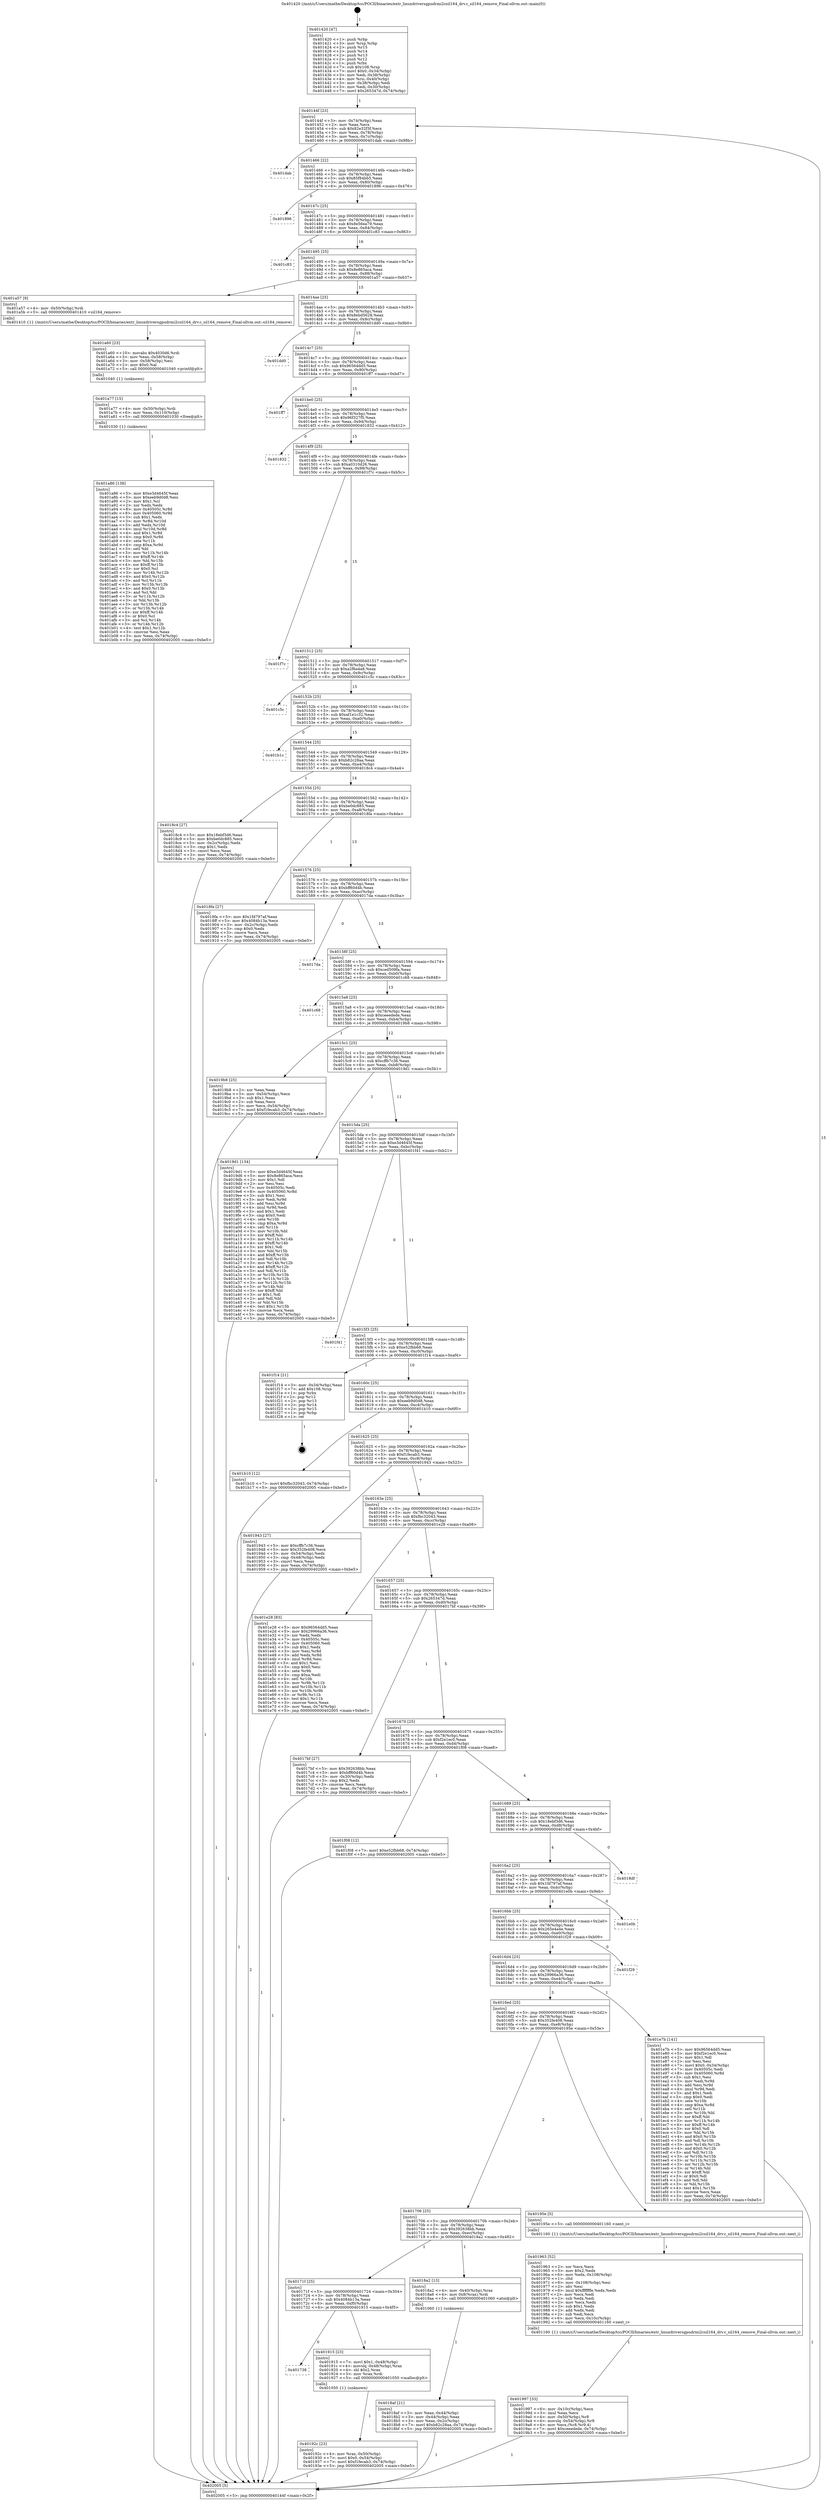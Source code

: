 digraph "0x401420" {
  label = "0x401420 (/mnt/c/Users/mathe/Desktop/tcc/POCII/binaries/extr_linuxdriversgpudrmi2csil164_drv.c_sil164_remove_Final-ollvm.out::main(0))"
  labelloc = "t"
  node[shape=record]

  Entry [label="",width=0.3,height=0.3,shape=circle,fillcolor=black,style=filled]
  "0x40144f" [label="{
     0x40144f [23]\l
     | [instrs]\l
     &nbsp;&nbsp;0x40144f \<+3\>: mov -0x74(%rbp),%eax\l
     &nbsp;&nbsp;0x401452 \<+2\>: mov %eax,%ecx\l
     &nbsp;&nbsp;0x401454 \<+6\>: sub $0x82e32f3f,%ecx\l
     &nbsp;&nbsp;0x40145a \<+3\>: mov %eax,-0x78(%rbp)\l
     &nbsp;&nbsp;0x40145d \<+3\>: mov %ecx,-0x7c(%rbp)\l
     &nbsp;&nbsp;0x401460 \<+6\>: je 0000000000401dab \<main+0x98b\>\l
  }"]
  "0x401dab" [label="{
     0x401dab\l
  }", style=dashed]
  "0x401466" [label="{
     0x401466 [22]\l
     | [instrs]\l
     &nbsp;&nbsp;0x401466 \<+5\>: jmp 000000000040146b \<main+0x4b\>\l
     &nbsp;&nbsp;0x40146b \<+3\>: mov -0x78(%rbp),%eax\l
     &nbsp;&nbsp;0x40146e \<+5\>: sub $0x85f84bb5,%eax\l
     &nbsp;&nbsp;0x401473 \<+3\>: mov %eax,-0x80(%rbp)\l
     &nbsp;&nbsp;0x401476 \<+6\>: je 0000000000401896 \<main+0x476\>\l
  }"]
  Exit [label="",width=0.3,height=0.3,shape=circle,fillcolor=black,style=filled,peripheries=2]
  "0x401896" [label="{
     0x401896\l
  }", style=dashed]
  "0x40147c" [label="{
     0x40147c [25]\l
     | [instrs]\l
     &nbsp;&nbsp;0x40147c \<+5\>: jmp 0000000000401481 \<main+0x61\>\l
     &nbsp;&nbsp;0x401481 \<+3\>: mov -0x78(%rbp),%eax\l
     &nbsp;&nbsp;0x401484 \<+5\>: sub $0x8e56ea79,%eax\l
     &nbsp;&nbsp;0x401489 \<+6\>: mov %eax,-0x84(%rbp)\l
     &nbsp;&nbsp;0x40148f \<+6\>: je 0000000000401c83 \<main+0x863\>\l
  }"]
  "0x401a86" [label="{
     0x401a86 [138]\l
     | [instrs]\l
     &nbsp;&nbsp;0x401a86 \<+5\>: mov $0xe3d4645f,%eax\l
     &nbsp;&nbsp;0x401a8b \<+5\>: mov $0xeeb9d0d8,%esi\l
     &nbsp;&nbsp;0x401a90 \<+2\>: mov $0x1,%cl\l
     &nbsp;&nbsp;0x401a92 \<+2\>: xor %edx,%edx\l
     &nbsp;&nbsp;0x401a94 \<+8\>: mov 0x40505c,%r8d\l
     &nbsp;&nbsp;0x401a9c \<+8\>: mov 0x405060,%r9d\l
     &nbsp;&nbsp;0x401aa4 \<+3\>: sub $0x1,%edx\l
     &nbsp;&nbsp;0x401aa7 \<+3\>: mov %r8d,%r10d\l
     &nbsp;&nbsp;0x401aaa \<+3\>: add %edx,%r10d\l
     &nbsp;&nbsp;0x401aad \<+4\>: imul %r10d,%r8d\l
     &nbsp;&nbsp;0x401ab1 \<+4\>: and $0x1,%r8d\l
     &nbsp;&nbsp;0x401ab5 \<+4\>: cmp $0x0,%r8d\l
     &nbsp;&nbsp;0x401ab9 \<+4\>: sete %r11b\l
     &nbsp;&nbsp;0x401abd \<+4\>: cmp $0xa,%r9d\l
     &nbsp;&nbsp;0x401ac1 \<+3\>: setl %bl\l
     &nbsp;&nbsp;0x401ac4 \<+3\>: mov %r11b,%r14b\l
     &nbsp;&nbsp;0x401ac7 \<+4\>: xor $0xff,%r14b\l
     &nbsp;&nbsp;0x401acb \<+3\>: mov %bl,%r15b\l
     &nbsp;&nbsp;0x401ace \<+4\>: xor $0xff,%r15b\l
     &nbsp;&nbsp;0x401ad2 \<+3\>: xor $0x0,%cl\l
     &nbsp;&nbsp;0x401ad5 \<+3\>: mov %r14b,%r12b\l
     &nbsp;&nbsp;0x401ad8 \<+4\>: and $0x0,%r12b\l
     &nbsp;&nbsp;0x401adc \<+3\>: and %cl,%r11b\l
     &nbsp;&nbsp;0x401adf \<+3\>: mov %r15b,%r13b\l
     &nbsp;&nbsp;0x401ae2 \<+4\>: and $0x0,%r13b\l
     &nbsp;&nbsp;0x401ae6 \<+2\>: and %cl,%bl\l
     &nbsp;&nbsp;0x401ae8 \<+3\>: or %r11b,%r12b\l
     &nbsp;&nbsp;0x401aeb \<+3\>: or %bl,%r13b\l
     &nbsp;&nbsp;0x401aee \<+3\>: xor %r13b,%r12b\l
     &nbsp;&nbsp;0x401af1 \<+3\>: or %r15b,%r14b\l
     &nbsp;&nbsp;0x401af4 \<+4\>: xor $0xff,%r14b\l
     &nbsp;&nbsp;0x401af8 \<+3\>: or $0x0,%cl\l
     &nbsp;&nbsp;0x401afb \<+3\>: and %cl,%r14b\l
     &nbsp;&nbsp;0x401afe \<+3\>: or %r14b,%r12b\l
     &nbsp;&nbsp;0x401b01 \<+4\>: test $0x1,%r12b\l
     &nbsp;&nbsp;0x401b05 \<+3\>: cmovne %esi,%eax\l
     &nbsp;&nbsp;0x401b08 \<+3\>: mov %eax,-0x74(%rbp)\l
     &nbsp;&nbsp;0x401b0b \<+5\>: jmp 0000000000402005 \<main+0xbe5\>\l
  }"]
  "0x401c83" [label="{
     0x401c83\l
  }", style=dashed]
  "0x401495" [label="{
     0x401495 [25]\l
     | [instrs]\l
     &nbsp;&nbsp;0x401495 \<+5\>: jmp 000000000040149a \<main+0x7a\>\l
     &nbsp;&nbsp;0x40149a \<+3\>: mov -0x78(%rbp),%eax\l
     &nbsp;&nbsp;0x40149d \<+5\>: sub $0x8e865aca,%eax\l
     &nbsp;&nbsp;0x4014a2 \<+6\>: mov %eax,-0x88(%rbp)\l
     &nbsp;&nbsp;0x4014a8 \<+6\>: je 0000000000401a57 \<main+0x637\>\l
  }"]
  "0x401a77" [label="{
     0x401a77 [15]\l
     | [instrs]\l
     &nbsp;&nbsp;0x401a77 \<+4\>: mov -0x50(%rbp),%rdi\l
     &nbsp;&nbsp;0x401a7b \<+6\>: mov %eax,-0x110(%rbp)\l
     &nbsp;&nbsp;0x401a81 \<+5\>: call 0000000000401030 \<free@plt\>\l
     | [calls]\l
     &nbsp;&nbsp;0x401030 \{1\} (unknown)\l
  }"]
  "0x401a57" [label="{
     0x401a57 [9]\l
     | [instrs]\l
     &nbsp;&nbsp;0x401a57 \<+4\>: mov -0x50(%rbp),%rdi\l
     &nbsp;&nbsp;0x401a5b \<+5\>: call 0000000000401410 \<sil164_remove\>\l
     | [calls]\l
     &nbsp;&nbsp;0x401410 \{1\} (/mnt/c/Users/mathe/Desktop/tcc/POCII/binaries/extr_linuxdriversgpudrmi2csil164_drv.c_sil164_remove_Final-ollvm.out::sil164_remove)\l
  }"]
  "0x4014ae" [label="{
     0x4014ae [25]\l
     | [instrs]\l
     &nbsp;&nbsp;0x4014ae \<+5\>: jmp 00000000004014b3 \<main+0x93\>\l
     &nbsp;&nbsp;0x4014b3 \<+3\>: mov -0x78(%rbp),%eax\l
     &nbsp;&nbsp;0x4014b6 \<+5\>: sub $0x8ebd5628,%eax\l
     &nbsp;&nbsp;0x4014bb \<+6\>: mov %eax,-0x8c(%rbp)\l
     &nbsp;&nbsp;0x4014c1 \<+6\>: je 0000000000401dd0 \<main+0x9b0\>\l
  }"]
  "0x401a60" [label="{
     0x401a60 [23]\l
     | [instrs]\l
     &nbsp;&nbsp;0x401a60 \<+10\>: movabs $0x4030d6,%rdi\l
     &nbsp;&nbsp;0x401a6a \<+3\>: mov %eax,-0x58(%rbp)\l
     &nbsp;&nbsp;0x401a6d \<+3\>: mov -0x58(%rbp),%esi\l
     &nbsp;&nbsp;0x401a70 \<+2\>: mov $0x0,%al\l
     &nbsp;&nbsp;0x401a72 \<+5\>: call 0000000000401040 \<printf@plt\>\l
     | [calls]\l
     &nbsp;&nbsp;0x401040 \{1\} (unknown)\l
  }"]
  "0x401dd0" [label="{
     0x401dd0\l
  }", style=dashed]
  "0x4014c7" [label="{
     0x4014c7 [25]\l
     | [instrs]\l
     &nbsp;&nbsp;0x4014c7 \<+5\>: jmp 00000000004014cc \<main+0xac\>\l
     &nbsp;&nbsp;0x4014cc \<+3\>: mov -0x78(%rbp),%eax\l
     &nbsp;&nbsp;0x4014cf \<+5\>: sub $0x96564dd5,%eax\l
     &nbsp;&nbsp;0x4014d4 \<+6\>: mov %eax,-0x90(%rbp)\l
     &nbsp;&nbsp;0x4014da \<+6\>: je 0000000000401ff7 \<main+0xbd7\>\l
  }"]
  "0x401997" [label="{
     0x401997 [33]\l
     | [instrs]\l
     &nbsp;&nbsp;0x401997 \<+6\>: mov -0x10c(%rbp),%ecx\l
     &nbsp;&nbsp;0x40199d \<+3\>: imul %eax,%ecx\l
     &nbsp;&nbsp;0x4019a0 \<+4\>: mov -0x50(%rbp),%r8\l
     &nbsp;&nbsp;0x4019a4 \<+4\>: movslq -0x54(%rbp),%r9\l
     &nbsp;&nbsp;0x4019a8 \<+4\>: mov %ecx,(%r8,%r9,4)\l
     &nbsp;&nbsp;0x4019ac \<+7\>: movl $0xceeedede,-0x74(%rbp)\l
     &nbsp;&nbsp;0x4019b3 \<+5\>: jmp 0000000000402005 \<main+0xbe5\>\l
  }"]
  "0x401ff7" [label="{
     0x401ff7\l
  }", style=dashed]
  "0x4014e0" [label="{
     0x4014e0 [25]\l
     | [instrs]\l
     &nbsp;&nbsp;0x4014e0 \<+5\>: jmp 00000000004014e5 \<main+0xc5\>\l
     &nbsp;&nbsp;0x4014e5 \<+3\>: mov -0x78(%rbp),%eax\l
     &nbsp;&nbsp;0x4014e8 \<+5\>: sub $0x96f327f5,%eax\l
     &nbsp;&nbsp;0x4014ed \<+6\>: mov %eax,-0x94(%rbp)\l
     &nbsp;&nbsp;0x4014f3 \<+6\>: je 0000000000401832 \<main+0x412\>\l
  }"]
  "0x401963" [label="{
     0x401963 [52]\l
     | [instrs]\l
     &nbsp;&nbsp;0x401963 \<+2\>: xor %ecx,%ecx\l
     &nbsp;&nbsp;0x401965 \<+5\>: mov $0x2,%edx\l
     &nbsp;&nbsp;0x40196a \<+6\>: mov %edx,-0x108(%rbp)\l
     &nbsp;&nbsp;0x401970 \<+1\>: cltd\l
     &nbsp;&nbsp;0x401971 \<+6\>: mov -0x108(%rbp),%esi\l
     &nbsp;&nbsp;0x401977 \<+2\>: idiv %esi\l
     &nbsp;&nbsp;0x401979 \<+6\>: imul $0xfffffffe,%edx,%edx\l
     &nbsp;&nbsp;0x40197f \<+2\>: mov %ecx,%edi\l
     &nbsp;&nbsp;0x401981 \<+2\>: sub %edx,%edi\l
     &nbsp;&nbsp;0x401983 \<+2\>: mov %ecx,%edx\l
     &nbsp;&nbsp;0x401985 \<+3\>: sub $0x1,%edx\l
     &nbsp;&nbsp;0x401988 \<+2\>: add %edx,%edi\l
     &nbsp;&nbsp;0x40198a \<+2\>: sub %edi,%ecx\l
     &nbsp;&nbsp;0x40198c \<+6\>: mov %ecx,-0x10c(%rbp)\l
     &nbsp;&nbsp;0x401992 \<+5\>: call 0000000000401160 \<next_i\>\l
     | [calls]\l
     &nbsp;&nbsp;0x401160 \{1\} (/mnt/c/Users/mathe/Desktop/tcc/POCII/binaries/extr_linuxdriversgpudrmi2csil164_drv.c_sil164_remove_Final-ollvm.out::next_i)\l
  }"]
  "0x401832" [label="{
     0x401832\l
  }", style=dashed]
  "0x4014f9" [label="{
     0x4014f9 [25]\l
     | [instrs]\l
     &nbsp;&nbsp;0x4014f9 \<+5\>: jmp 00000000004014fe \<main+0xde\>\l
     &nbsp;&nbsp;0x4014fe \<+3\>: mov -0x78(%rbp),%eax\l
     &nbsp;&nbsp;0x401501 \<+5\>: sub $0xa0310d26,%eax\l
     &nbsp;&nbsp;0x401506 \<+6\>: mov %eax,-0x98(%rbp)\l
     &nbsp;&nbsp;0x40150c \<+6\>: je 0000000000401f7c \<main+0xb5c\>\l
  }"]
  "0x40192c" [label="{
     0x40192c [23]\l
     | [instrs]\l
     &nbsp;&nbsp;0x40192c \<+4\>: mov %rax,-0x50(%rbp)\l
     &nbsp;&nbsp;0x401930 \<+7\>: movl $0x0,-0x54(%rbp)\l
     &nbsp;&nbsp;0x401937 \<+7\>: movl $0xf1fecab3,-0x74(%rbp)\l
     &nbsp;&nbsp;0x40193e \<+5\>: jmp 0000000000402005 \<main+0xbe5\>\l
  }"]
  "0x401f7c" [label="{
     0x401f7c\l
  }", style=dashed]
  "0x401512" [label="{
     0x401512 [25]\l
     | [instrs]\l
     &nbsp;&nbsp;0x401512 \<+5\>: jmp 0000000000401517 \<main+0xf7\>\l
     &nbsp;&nbsp;0x401517 \<+3\>: mov -0x78(%rbp),%eax\l
     &nbsp;&nbsp;0x40151a \<+5\>: sub $0xa2f6a4a8,%eax\l
     &nbsp;&nbsp;0x40151f \<+6\>: mov %eax,-0x9c(%rbp)\l
     &nbsp;&nbsp;0x401525 \<+6\>: je 0000000000401c5c \<main+0x83c\>\l
  }"]
  "0x401738" [label="{
     0x401738\l
  }", style=dashed]
  "0x401c5c" [label="{
     0x401c5c\l
  }", style=dashed]
  "0x40152b" [label="{
     0x40152b [25]\l
     | [instrs]\l
     &nbsp;&nbsp;0x40152b \<+5\>: jmp 0000000000401530 \<main+0x110\>\l
     &nbsp;&nbsp;0x401530 \<+3\>: mov -0x78(%rbp),%eax\l
     &nbsp;&nbsp;0x401533 \<+5\>: sub $0xaf1e1c32,%eax\l
     &nbsp;&nbsp;0x401538 \<+6\>: mov %eax,-0xa0(%rbp)\l
     &nbsp;&nbsp;0x40153e \<+6\>: je 0000000000401b1c \<main+0x6fc\>\l
  }"]
  "0x401915" [label="{
     0x401915 [23]\l
     | [instrs]\l
     &nbsp;&nbsp;0x401915 \<+7\>: movl $0x1,-0x48(%rbp)\l
     &nbsp;&nbsp;0x40191c \<+4\>: movslq -0x48(%rbp),%rax\l
     &nbsp;&nbsp;0x401920 \<+4\>: shl $0x2,%rax\l
     &nbsp;&nbsp;0x401924 \<+3\>: mov %rax,%rdi\l
     &nbsp;&nbsp;0x401927 \<+5\>: call 0000000000401050 \<malloc@plt\>\l
     | [calls]\l
     &nbsp;&nbsp;0x401050 \{1\} (unknown)\l
  }"]
  "0x401b1c" [label="{
     0x401b1c\l
  }", style=dashed]
  "0x401544" [label="{
     0x401544 [25]\l
     | [instrs]\l
     &nbsp;&nbsp;0x401544 \<+5\>: jmp 0000000000401549 \<main+0x129\>\l
     &nbsp;&nbsp;0x401549 \<+3\>: mov -0x78(%rbp),%eax\l
     &nbsp;&nbsp;0x40154c \<+5\>: sub $0xb82c28aa,%eax\l
     &nbsp;&nbsp;0x401551 \<+6\>: mov %eax,-0xa4(%rbp)\l
     &nbsp;&nbsp;0x401557 \<+6\>: je 00000000004018c4 \<main+0x4a4\>\l
  }"]
  "0x4018af" [label="{
     0x4018af [21]\l
     | [instrs]\l
     &nbsp;&nbsp;0x4018af \<+3\>: mov %eax,-0x44(%rbp)\l
     &nbsp;&nbsp;0x4018b2 \<+3\>: mov -0x44(%rbp),%eax\l
     &nbsp;&nbsp;0x4018b5 \<+3\>: mov %eax,-0x2c(%rbp)\l
     &nbsp;&nbsp;0x4018b8 \<+7\>: movl $0xb82c28aa,-0x74(%rbp)\l
     &nbsp;&nbsp;0x4018bf \<+5\>: jmp 0000000000402005 \<main+0xbe5\>\l
  }"]
  "0x4018c4" [label="{
     0x4018c4 [27]\l
     | [instrs]\l
     &nbsp;&nbsp;0x4018c4 \<+5\>: mov $0x18ebf3d6,%eax\l
     &nbsp;&nbsp;0x4018c9 \<+5\>: mov $0xbe0dc885,%ecx\l
     &nbsp;&nbsp;0x4018ce \<+3\>: mov -0x2c(%rbp),%edx\l
     &nbsp;&nbsp;0x4018d1 \<+3\>: cmp $0x1,%edx\l
     &nbsp;&nbsp;0x4018d4 \<+3\>: cmovl %ecx,%eax\l
     &nbsp;&nbsp;0x4018d7 \<+3\>: mov %eax,-0x74(%rbp)\l
     &nbsp;&nbsp;0x4018da \<+5\>: jmp 0000000000402005 \<main+0xbe5\>\l
  }"]
  "0x40155d" [label="{
     0x40155d [25]\l
     | [instrs]\l
     &nbsp;&nbsp;0x40155d \<+5\>: jmp 0000000000401562 \<main+0x142\>\l
     &nbsp;&nbsp;0x401562 \<+3\>: mov -0x78(%rbp),%eax\l
     &nbsp;&nbsp;0x401565 \<+5\>: sub $0xbe0dc885,%eax\l
     &nbsp;&nbsp;0x40156a \<+6\>: mov %eax,-0xa8(%rbp)\l
     &nbsp;&nbsp;0x401570 \<+6\>: je 00000000004018fa \<main+0x4da\>\l
  }"]
  "0x40171f" [label="{
     0x40171f [25]\l
     | [instrs]\l
     &nbsp;&nbsp;0x40171f \<+5\>: jmp 0000000000401724 \<main+0x304\>\l
     &nbsp;&nbsp;0x401724 \<+3\>: mov -0x78(%rbp),%eax\l
     &nbsp;&nbsp;0x401727 \<+5\>: sub $0x4084b13a,%eax\l
     &nbsp;&nbsp;0x40172c \<+6\>: mov %eax,-0xf0(%rbp)\l
     &nbsp;&nbsp;0x401732 \<+6\>: je 0000000000401915 \<main+0x4f5\>\l
  }"]
  "0x4018fa" [label="{
     0x4018fa [27]\l
     | [instrs]\l
     &nbsp;&nbsp;0x4018fa \<+5\>: mov $0x1fd797af,%eax\l
     &nbsp;&nbsp;0x4018ff \<+5\>: mov $0x4084b13a,%ecx\l
     &nbsp;&nbsp;0x401904 \<+3\>: mov -0x2c(%rbp),%edx\l
     &nbsp;&nbsp;0x401907 \<+3\>: cmp $0x0,%edx\l
     &nbsp;&nbsp;0x40190a \<+3\>: cmove %ecx,%eax\l
     &nbsp;&nbsp;0x40190d \<+3\>: mov %eax,-0x74(%rbp)\l
     &nbsp;&nbsp;0x401910 \<+5\>: jmp 0000000000402005 \<main+0xbe5\>\l
  }"]
  "0x401576" [label="{
     0x401576 [25]\l
     | [instrs]\l
     &nbsp;&nbsp;0x401576 \<+5\>: jmp 000000000040157b \<main+0x15b\>\l
     &nbsp;&nbsp;0x40157b \<+3\>: mov -0x78(%rbp),%eax\l
     &nbsp;&nbsp;0x40157e \<+5\>: sub $0xbff60d4b,%eax\l
     &nbsp;&nbsp;0x401583 \<+6\>: mov %eax,-0xac(%rbp)\l
     &nbsp;&nbsp;0x401589 \<+6\>: je 00000000004017da \<main+0x3ba\>\l
  }"]
  "0x4018a2" [label="{
     0x4018a2 [13]\l
     | [instrs]\l
     &nbsp;&nbsp;0x4018a2 \<+4\>: mov -0x40(%rbp),%rax\l
     &nbsp;&nbsp;0x4018a6 \<+4\>: mov 0x8(%rax),%rdi\l
     &nbsp;&nbsp;0x4018aa \<+5\>: call 0000000000401060 \<atoi@plt\>\l
     | [calls]\l
     &nbsp;&nbsp;0x401060 \{1\} (unknown)\l
  }"]
  "0x4017da" [label="{
     0x4017da\l
  }", style=dashed]
  "0x40158f" [label="{
     0x40158f [25]\l
     | [instrs]\l
     &nbsp;&nbsp;0x40158f \<+5\>: jmp 0000000000401594 \<main+0x174\>\l
     &nbsp;&nbsp;0x401594 \<+3\>: mov -0x78(%rbp),%eax\l
     &nbsp;&nbsp;0x401597 \<+5\>: sub $0xced509fa,%eax\l
     &nbsp;&nbsp;0x40159c \<+6\>: mov %eax,-0xb0(%rbp)\l
     &nbsp;&nbsp;0x4015a2 \<+6\>: je 0000000000401c68 \<main+0x848\>\l
  }"]
  "0x401706" [label="{
     0x401706 [25]\l
     | [instrs]\l
     &nbsp;&nbsp;0x401706 \<+5\>: jmp 000000000040170b \<main+0x2eb\>\l
     &nbsp;&nbsp;0x40170b \<+3\>: mov -0x78(%rbp),%eax\l
     &nbsp;&nbsp;0x40170e \<+5\>: sub $0x392638bb,%eax\l
     &nbsp;&nbsp;0x401713 \<+6\>: mov %eax,-0xec(%rbp)\l
     &nbsp;&nbsp;0x401719 \<+6\>: je 00000000004018a2 \<main+0x482\>\l
  }"]
  "0x401c68" [label="{
     0x401c68\l
  }", style=dashed]
  "0x4015a8" [label="{
     0x4015a8 [25]\l
     | [instrs]\l
     &nbsp;&nbsp;0x4015a8 \<+5\>: jmp 00000000004015ad \<main+0x18d\>\l
     &nbsp;&nbsp;0x4015ad \<+3\>: mov -0x78(%rbp),%eax\l
     &nbsp;&nbsp;0x4015b0 \<+5\>: sub $0xceeedede,%eax\l
     &nbsp;&nbsp;0x4015b5 \<+6\>: mov %eax,-0xb4(%rbp)\l
     &nbsp;&nbsp;0x4015bb \<+6\>: je 00000000004019b8 \<main+0x598\>\l
  }"]
  "0x40195e" [label="{
     0x40195e [5]\l
     | [instrs]\l
     &nbsp;&nbsp;0x40195e \<+5\>: call 0000000000401160 \<next_i\>\l
     | [calls]\l
     &nbsp;&nbsp;0x401160 \{1\} (/mnt/c/Users/mathe/Desktop/tcc/POCII/binaries/extr_linuxdriversgpudrmi2csil164_drv.c_sil164_remove_Final-ollvm.out::next_i)\l
  }"]
  "0x4019b8" [label="{
     0x4019b8 [25]\l
     | [instrs]\l
     &nbsp;&nbsp;0x4019b8 \<+2\>: xor %eax,%eax\l
     &nbsp;&nbsp;0x4019ba \<+3\>: mov -0x54(%rbp),%ecx\l
     &nbsp;&nbsp;0x4019bd \<+3\>: sub $0x1,%eax\l
     &nbsp;&nbsp;0x4019c0 \<+2\>: sub %eax,%ecx\l
     &nbsp;&nbsp;0x4019c2 \<+3\>: mov %ecx,-0x54(%rbp)\l
     &nbsp;&nbsp;0x4019c5 \<+7\>: movl $0xf1fecab3,-0x74(%rbp)\l
     &nbsp;&nbsp;0x4019cc \<+5\>: jmp 0000000000402005 \<main+0xbe5\>\l
  }"]
  "0x4015c1" [label="{
     0x4015c1 [25]\l
     | [instrs]\l
     &nbsp;&nbsp;0x4015c1 \<+5\>: jmp 00000000004015c6 \<main+0x1a6\>\l
     &nbsp;&nbsp;0x4015c6 \<+3\>: mov -0x78(%rbp),%eax\l
     &nbsp;&nbsp;0x4015c9 \<+5\>: sub $0xcffb7c36,%eax\l
     &nbsp;&nbsp;0x4015ce \<+6\>: mov %eax,-0xb8(%rbp)\l
     &nbsp;&nbsp;0x4015d4 \<+6\>: je 00000000004019d1 \<main+0x5b1\>\l
  }"]
  "0x4016ed" [label="{
     0x4016ed [25]\l
     | [instrs]\l
     &nbsp;&nbsp;0x4016ed \<+5\>: jmp 00000000004016f2 \<main+0x2d2\>\l
     &nbsp;&nbsp;0x4016f2 \<+3\>: mov -0x78(%rbp),%eax\l
     &nbsp;&nbsp;0x4016f5 \<+5\>: sub $0x352fe408,%eax\l
     &nbsp;&nbsp;0x4016fa \<+6\>: mov %eax,-0xe8(%rbp)\l
     &nbsp;&nbsp;0x401700 \<+6\>: je 000000000040195e \<main+0x53e\>\l
  }"]
  "0x4019d1" [label="{
     0x4019d1 [134]\l
     | [instrs]\l
     &nbsp;&nbsp;0x4019d1 \<+5\>: mov $0xe3d4645f,%eax\l
     &nbsp;&nbsp;0x4019d6 \<+5\>: mov $0x8e865aca,%ecx\l
     &nbsp;&nbsp;0x4019db \<+2\>: mov $0x1,%dl\l
     &nbsp;&nbsp;0x4019dd \<+2\>: xor %esi,%esi\l
     &nbsp;&nbsp;0x4019df \<+7\>: mov 0x40505c,%edi\l
     &nbsp;&nbsp;0x4019e6 \<+8\>: mov 0x405060,%r8d\l
     &nbsp;&nbsp;0x4019ee \<+3\>: sub $0x1,%esi\l
     &nbsp;&nbsp;0x4019f1 \<+3\>: mov %edi,%r9d\l
     &nbsp;&nbsp;0x4019f4 \<+3\>: add %esi,%r9d\l
     &nbsp;&nbsp;0x4019f7 \<+4\>: imul %r9d,%edi\l
     &nbsp;&nbsp;0x4019fb \<+3\>: and $0x1,%edi\l
     &nbsp;&nbsp;0x4019fe \<+3\>: cmp $0x0,%edi\l
     &nbsp;&nbsp;0x401a01 \<+4\>: sete %r10b\l
     &nbsp;&nbsp;0x401a05 \<+4\>: cmp $0xa,%r8d\l
     &nbsp;&nbsp;0x401a09 \<+4\>: setl %r11b\l
     &nbsp;&nbsp;0x401a0d \<+3\>: mov %r10b,%bl\l
     &nbsp;&nbsp;0x401a10 \<+3\>: xor $0xff,%bl\l
     &nbsp;&nbsp;0x401a13 \<+3\>: mov %r11b,%r14b\l
     &nbsp;&nbsp;0x401a16 \<+4\>: xor $0xff,%r14b\l
     &nbsp;&nbsp;0x401a1a \<+3\>: xor $0x1,%dl\l
     &nbsp;&nbsp;0x401a1d \<+3\>: mov %bl,%r15b\l
     &nbsp;&nbsp;0x401a20 \<+4\>: and $0xff,%r15b\l
     &nbsp;&nbsp;0x401a24 \<+3\>: and %dl,%r10b\l
     &nbsp;&nbsp;0x401a27 \<+3\>: mov %r14b,%r12b\l
     &nbsp;&nbsp;0x401a2a \<+4\>: and $0xff,%r12b\l
     &nbsp;&nbsp;0x401a2e \<+3\>: and %dl,%r11b\l
     &nbsp;&nbsp;0x401a31 \<+3\>: or %r10b,%r15b\l
     &nbsp;&nbsp;0x401a34 \<+3\>: or %r11b,%r12b\l
     &nbsp;&nbsp;0x401a37 \<+3\>: xor %r12b,%r15b\l
     &nbsp;&nbsp;0x401a3a \<+3\>: or %r14b,%bl\l
     &nbsp;&nbsp;0x401a3d \<+3\>: xor $0xff,%bl\l
     &nbsp;&nbsp;0x401a40 \<+3\>: or $0x1,%dl\l
     &nbsp;&nbsp;0x401a43 \<+2\>: and %dl,%bl\l
     &nbsp;&nbsp;0x401a45 \<+3\>: or %bl,%r15b\l
     &nbsp;&nbsp;0x401a48 \<+4\>: test $0x1,%r15b\l
     &nbsp;&nbsp;0x401a4c \<+3\>: cmovne %ecx,%eax\l
     &nbsp;&nbsp;0x401a4f \<+3\>: mov %eax,-0x74(%rbp)\l
     &nbsp;&nbsp;0x401a52 \<+5\>: jmp 0000000000402005 \<main+0xbe5\>\l
  }"]
  "0x4015da" [label="{
     0x4015da [25]\l
     | [instrs]\l
     &nbsp;&nbsp;0x4015da \<+5\>: jmp 00000000004015df \<main+0x1bf\>\l
     &nbsp;&nbsp;0x4015df \<+3\>: mov -0x78(%rbp),%eax\l
     &nbsp;&nbsp;0x4015e2 \<+5\>: sub $0xe3d4645f,%eax\l
     &nbsp;&nbsp;0x4015e7 \<+6\>: mov %eax,-0xbc(%rbp)\l
     &nbsp;&nbsp;0x4015ed \<+6\>: je 0000000000401f41 \<main+0xb21\>\l
  }"]
  "0x401e7b" [label="{
     0x401e7b [141]\l
     | [instrs]\l
     &nbsp;&nbsp;0x401e7b \<+5\>: mov $0x96564dd5,%eax\l
     &nbsp;&nbsp;0x401e80 \<+5\>: mov $0xf2e1ec0,%ecx\l
     &nbsp;&nbsp;0x401e85 \<+2\>: mov $0x1,%dl\l
     &nbsp;&nbsp;0x401e87 \<+2\>: xor %esi,%esi\l
     &nbsp;&nbsp;0x401e89 \<+7\>: movl $0x0,-0x34(%rbp)\l
     &nbsp;&nbsp;0x401e90 \<+7\>: mov 0x40505c,%edi\l
     &nbsp;&nbsp;0x401e97 \<+8\>: mov 0x405060,%r8d\l
     &nbsp;&nbsp;0x401e9f \<+3\>: sub $0x1,%esi\l
     &nbsp;&nbsp;0x401ea2 \<+3\>: mov %edi,%r9d\l
     &nbsp;&nbsp;0x401ea5 \<+3\>: add %esi,%r9d\l
     &nbsp;&nbsp;0x401ea8 \<+4\>: imul %r9d,%edi\l
     &nbsp;&nbsp;0x401eac \<+3\>: and $0x1,%edi\l
     &nbsp;&nbsp;0x401eaf \<+3\>: cmp $0x0,%edi\l
     &nbsp;&nbsp;0x401eb2 \<+4\>: sete %r10b\l
     &nbsp;&nbsp;0x401eb6 \<+4\>: cmp $0xa,%r8d\l
     &nbsp;&nbsp;0x401eba \<+4\>: setl %r11b\l
     &nbsp;&nbsp;0x401ebe \<+3\>: mov %r10b,%bl\l
     &nbsp;&nbsp;0x401ec1 \<+3\>: xor $0xff,%bl\l
     &nbsp;&nbsp;0x401ec4 \<+3\>: mov %r11b,%r14b\l
     &nbsp;&nbsp;0x401ec7 \<+4\>: xor $0xff,%r14b\l
     &nbsp;&nbsp;0x401ecb \<+3\>: xor $0x0,%dl\l
     &nbsp;&nbsp;0x401ece \<+3\>: mov %bl,%r15b\l
     &nbsp;&nbsp;0x401ed1 \<+4\>: and $0x0,%r15b\l
     &nbsp;&nbsp;0x401ed5 \<+3\>: and %dl,%r10b\l
     &nbsp;&nbsp;0x401ed8 \<+3\>: mov %r14b,%r12b\l
     &nbsp;&nbsp;0x401edb \<+4\>: and $0x0,%r12b\l
     &nbsp;&nbsp;0x401edf \<+3\>: and %dl,%r11b\l
     &nbsp;&nbsp;0x401ee2 \<+3\>: or %r10b,%r15b\l
     &nbsp;&nbsp;0x401ee5 \<+3\>: or %r11b,%r12b\l
     &nbsp;&nbsp;0x401ee8 \<+3\>: xor %r12b,%r15b\l
     &nbsp;&nbsp;0x401eeb \<+3\>: or %r14b,%bl\l
     &nbsp;&nbsp;0x401eee \<+3\>: xor $0xff,%bl\l
     &nbsp;&nbsp;0x401ef1 \<+3\>: or $0x0,%dl\l
     &nbsp;&nbsp;0x401ef4 \<+2\>: and %dl,%bl\l
     &nbsp;&nbsp;0x401ef6 \<+3\>: or %bl,%r15b\l
     &nbsp;&nbsp;0x401ef9 \<+4\>: test $0x1,%r15b\l
     &nbsp;&nbsp;0x401efd \<+3\>: cmovne %ecx,%eax\l
     &nbsp;&nbsp;0x401f00 \<+3\>: mov %eax,-0x74(%rbp)\l
     &nbsp;&nbsp;0x401f03 \<+5\>: jmp 0000000000402005 \<main+0xbe5\>\l
  }"]
  "0x401f41" [label="{
     0x401f41\l
  }", style=dashed]
  "0x4015f3" [label="{
     0x4015f3 [25]\l
     | [instrs]\l
     &nbsp;&nbsp;0x4015f3 \<+5\>: jmp 00000000004015f8 \<main+0x1d8\>\l
     &nbsp;&nbsp;0x4015f8 \<+3\>: mov -0x78(%rbp),%eax\l
     &nbsp;&nbsp;0x4015fb \<+5\>: sub $0xe52fbb68,%eax\l
     &nbsp;&nbsp;0x401600 \<+6\>: mov %eax,-0xc0(%rbp)\l
     &nbsp;&nbsp;0x401606 \<+6\>: je 0000000000401f14 \<main+0xaf4\>\l
  }"]
  "0x4016d4" [label="{
     0x4016d4 [25]\l
     | [instrs]\l
     &nbsp;&nbsp;0x4016d4 \<+5\>: jmp 00000000004016d9 \<main+0x2b9\>\l
     &nbsp;&nbsp;0x4016d9 \<+3\>: mov -0x78(%rbp),%eax\l
     &nbsp;&nbsp;0x4016dc \<+5\>: sub $0x29966a36,%eax\l
     &nbsp;&nbsp;0x4016e1 \<+6\>: mov %eax,-0xe4(%rbp)\l
     &nbsp;&nbsp;0x4016e7 \<+6\>: je 0000000000401e7b \<main+0xa5b\>\l
  }"]
  "0x401f14" [label="{
     0x401f14 [21]\l
     | [instrs]\l
     &nbsp;&nbsp;0x401f14 \<+3\>: mov -0x34(%rbp),%eax\l
     &nbsp;&nbsp;0x401f17 \<+7\>: add $0x108,%rsp\l
     &nbsp;&nbsp;0x401f1e \<+1\>: pop %rbx\l
     &nbsp;&nbsp;0x401f1f \<+2\>: pop %r12\l
     &nbsp;&nbsp;0x401f21 \<+2\>: pop %r13\l
     &nbsp;&nbsp;0x401f23 \<+2\>: pop %r14\l
     &nbsp;&nbsp;0x401f25 \<+2\>: pop %r15\l
     &nbsp;&nbsp;0x401f27 \<+1\>: pop %rbp\l
     &nbsp;&nbsp;0x401f28 \<+1\>: ret\l
  }"]
  "0x40160c" [label="{
     0x40160c [25]\l
     | [instrs]\l
     &nbsp;&nbsp;0x40160c \<+5\>: jmp 0000000000401611 \<main+0x1f1\>\l
     &nbsp;&nbsp;0x401611 \<+3\>: mov -0x78(%rbp),%eax\l
     &nbsp;&nbsp;0x401614 \<+5\>: sub $0xeeb9d0d8,%eax\l
     &nbsp;&nbsp;0x401619 \<+6\>: mov %eax,-0xc4(%rbp)\l
     &nbsp;&nbsp;0x40161f \<+6\>: je 0000000000401b10 \<main+0x6f0\>\l
  }"]
  "0x401f29" [label="{
     0x401f29\l
  }", style=dashed]
  "0x401b10" [label="{
     0x401b10 [12]\l
     | [instrs]\l
     &nbsp;&nbsp;0x401b10 \<+7\>: movl $0xfbc32043,-0x74(%rbp)\l
     &nbsp;&nbsp;0x401b17 \<+5\>: jmp 0000000000402005 \<main+0xbe5\>\l
  }"]
  "0x401625" [label="{
     0x401625 [25]\l
     | [instrs]\l
     &nbsp;&nbsp;0x401625 \<+5\>: jmp 000000000040162a \<main+0x20a\>\l
     &nbsp;&nbsp;0x40162a \<+3\>: mov -0x78(%rbp),%eax\l
     &nbsp;&nbsp;0x40162d \<+5\>: sub $0xf1fecab3,%eax\l
     &nbsp;&nbsp;0x401632 \<+6\>: mov %eax,-0xc8(%rbp)\l
     &nbsp;&nbsp;0x401638 \<+6\>: je 0000000000401943 \<main+0x523\>\l
  }"]
  "0x4016bb" [label="{
     0x4016bb [25]\l
     | [instrs]\l
     &nbsp;&nbsp;0x4016bb \<+5\>: jmp 00000000004016c0 \<main+0x2a0\>\l
     &nbsp;&nbsp;0x4016c0 \<+3\>: mov -0x78(%rbp),%eax\l
     &nbsp;&nbsp;0x4016c3 \<+5\>: sub $0x265e4a4e,%eax\l
     &nbsp;&nbsp;0x4016c8 \<+6\>: mov %eax,-0xe0(%rbp)\l
     &nbsp;&nbsp;0x4016ce \<+6\>: je 0000000000401f29 \<main+0xb09\>\l
  }"]
  "0x401943" [label="{
     0x401943 [27]\l
     | [instrs]\l
     &nbsp;&nbsp;0x401943 \<+5\>: mov $0xcffb7c36,%eax\l
     &nbsp;&nbsp;0x401948 \<+5\>: mov $0x352fe408,%ecx\l
     &nbsp;&nbsp;0x40194d \<+3\>: mov -0x54(%rbp),%edx\l
     &nbsp;&nbsp;0x401950 \<+3\>: cmp -0x48(%rbp),%edx\l
     &nbsp;&nbsp;0x401953 \<+3\>: cmovl %ecx,%eax\l
     &nbsp;&nbsp;0x401956 \<+3\>: mov %eax,-0x74(%rbp)\l
     &nbsp;&nbsp;0x401959 \<+5\>: jmp 0000000000402005 \<main+0xbe5\>\l
  }"]
  "0x40163e" [label="{
     0x40163e [25]\l
     | [instrs]\l
     &nbsp;&nbsp;0x40163e \<+5\>: jmp 0000000000401643 \<main+0x223\>\l
     &nbsp;&nbsp;0x401643 \<+3\>: mov -0x78(%rbp),%eax\l
     &nbsp;&nbsp;0x401646 \<+5\>: sub $0xfbc32043,%eax\l
     &nbsp;&nbsp;0x40164b \<+6\>: mov %eax,-0xcc(%rbp)\l
     &nbsp;&nbsp;0x401651 \<+6\>: je 0000000000401e28 \<main+0xa08\>\l
  }"]
  "0x401e0b" [label="{
     0x401e0b\l
  }", style=dashed]
  "0x401e28" [label="{
     0x401e28 [83]\l
     | [instrs]\l
     &nbsp;&nbsp;0x401e28 \<+5\>: mov $0x96564dd5,%eax\l
     &nbsp;&nbsp;0x401e2d \<+5\>: mov $0x29966a36,%ecx\l
     &nbsp;&nbsp;0x401e32 \<+2\>: xor %edx,%edx\l
     &nbsp;&nbsp;0x401e34 \<+7\>: mov 0x40505c,%esi\l
     &nbsp;&nbsp;0x401e3b \<+7\>: mov 0x405060,%edi\l
     &nbsp;&nbsp;0x401e42 \<+3\>: sub $0x1,%edx\l
     &nbsp;&nbsp;0x401e45 \<+3\>: mov %esi,%r8d\l
     &nbsp;&nbsp;0x401e48 \<+3\>: add %edx,%r8d\l
     &nbsp;&nbsp;0x401e4b \<+4\>: imul %r8d,%esi\l
     &nbsp;&nbsp;0x401e4f \<+3\>: and $0x1,%esi\l
     &nbsp;&nbsp;0x401e52 \<+3\>: cmp $0x0,%esi\l
     &nbsp;&nbsp;0x401e55 \<+4\>: sete %r9b\l
     &nbsp;&nbsp;0x401e59 \<+3\>: cmp $0xa,%edi\l
     &nbsp;&nbsp;0x401e5c \<+4\>: setl %r10b\l
     &nbsp;&nbsp;0x401e60 \<+3\>: mov %r9b,%r11b\l
     &nbsp;&nbsp;0x401e63 \<+3\>: and %r10b,%r11b\l
     &nbsp;&nbsp;0x401e66 \<+3\>: xor %r10b,%r9b\l
     &nbsp;&nbsp;0x401e69 \<+3\>: or %r9b,%r11b\l
     &nbsp;&nbsp;0x401e6c \<+4\>: test $0x1,%r11b\l
     &nbsp;&nbsp;0x401e70 \<+3\>: cmovne %ecx,%eax\l
     &nbsp;&nbsp;0x401e73 \<+3\>: mov %eax,-0x74(%rbp)\l
     &nbsp;&nbsp;0x401e76 \<+5\>: jmp 0000000000402005 \<main+0xbe5\>\l
  }"]
  "0x401657" [label="{
     0x401657 [25]\l
     | [instrs]\l
     &nbsp;&nbsp;0x401657 \<+5\>: jmp 000000000040165c \<main+0x23c\>\l
     &nbsp;&nbsp;0x40165c \<+3\>: mov -0x78(%rbp),%eax\l
     &nbsp;&nbsp;0x40165f \<+5\>: sub $0x265347d,%eax\l
     &nbsp;&nbsp;0x401664 \<+6\>: mov %eax,-0xd0(%rbp)\l
     &nbsp;&nbsp;0x40166a \<+6\>: je 00000000004017bf \<main+0x39f\>\l
  }"]
  "0x4016a2" [label="{
     0x4016a2 [25]\l
     | [instrs]\l
     &nbsp;&nbsp;0x4016a2 \<+5\>: jmp 00000000004016a7 \<main+0x287\>\l
     &nbsp;&nbsp;0x4016a7 \<+3\>: mov -0x78(%rbp),%eax\l
     &nbsp;&nbsp;0x4016aa \<+5\>: sub $0x1fd797af,%eax\l
     &nbsp;&nbsp;0x4016af \<+6\>: mov %eax,-0xdc(%rbp)\l
     &nbsp;&nbsp;0x4016b5 \<+6\>: je 0000000000401e0b \<main+0x9eb\>\l
  }"]
  "0x4017bf" [label="{
     0x4017bf [27]\l
     | [instrs]\l
     &nbsp;&nbsp;0x4017bf \<+5\>: mov $0x392638bb,%eax\l
     &nbsp;&nbsp;0x4017c4 \<+5\>: mov $0xbff60d4b,%ecx\l
     &nbsp;&nbsp;0x4017c9 \<+3\>: mov -0x30(%rbp),%edx\l
     &nbsp;&nbsp;0x4017cc \<+3\>: cmp $0x2,%edx\l
     &nbsp;&nbsp;0x4017cf \<+3\>: cmovne %ecx,%eax\l
     &nbsp;&nbsp;0x4017d2 \<+3\>: mov %eax,-0x74(%rbp)\l
     &nbsp;&nbsp;0x4017d5 \<+5\>: jmp 0000000000402005 \<main+0xbe5\>\l
  }"]
  "0x401670" [label="{
     0x401670 [25]\l
     | [instrs]\l
     &nbsp;&nbsp;0x401670 \<+5\>: jmp 0000000000401675 \<main+0x255\>\l
     &nbsp;&nbsp;0x401675 \<+3\>: mov -0x78(%rbp),%eax\l
     &nbsp;&nbsp;0x401678 \<+5\>: sub $0xf2e1ec0,%eax\l
     &nbsp;&nbsp;0x40167d \<+6\>: mov %eax,-0xd4(%rbp)\l
     &nbsp;&nbsp;0x401683 \<+6\>: je 0000000000401f08 \<main+0xae8\>\l
  }"]
  "0x402005" [label="{
     0x402005 [5]\l
     | [instrs]\l
     &nbsp;&nbsp;0x402005 \<+5\>: jmp 000000000040144f \<main+0x2f\>\l
  }"]
  "0x401420" [label="{
     0x401420 [47]\l
     | [instrs]\l
     &nbsp;&nbsp;0x401420 \<+1\>: push %rbp\l
     &nbsp;&nbsp;0x401421 \<+3\>: mov %rsp,%rbp\l
     &nbsp;&nbsp;0x401424 \<+2\>: push %r15\l
     &nbsp;&nbsp;0x401426 \<+2\>: push %r14\l
     &nbsp;&nbsp;0x401428 \<+2\>: push %r13\l
     &nbsp;&nbsp;0x40142a \<+2\>: push %r12\l
     &nbsp;&nbsp;0x40142c \<+1\>: push %rbx\l
     &nbsp;&nbsp;0x40142d \<+7\>: sub $0x108,%rsp\l
     &nbsp;&nbsp;0x401434 \<+7\>: movl $0x0,-0x34(%rbp)\l
     &nbsp;&nbsp;0x40143b \<+3\>: mov %edi,-0x38(%rbp)\l
     &nbsp;&nbsp;0x40143e \<+4\>: mov %rsi,-0x40(%rbp)\l
     &nbsp;&nbsp;0x401442 \<+3\>: mov -0x38(%rbp),%edi\l
     &nbsp;&nbsp;0x401445 \<+3\>: mov %edi,-0x30(%rbp)\l
     &nbsp;&nbsp;0x401448 \<+7\>: movl $0x265347d,-0x74(%rbp)\l
  }"]
  "0x4018df" [label="{
     0x4018df\l
  }", style=dashed]
  "0x401f08" [label="{
     0x401f08 [12]\l
     | [instrs]\l
     &nbsp;&nbsp;0x401f08 \<+7\>: movl $0xe52fbb68,-0x74(%rbp)\l
     &nbsp;&nbsp;0x401f0f \<+5\>: jmp 0000000000402005 \<main+0xbe5\>\l
  }"]
  "0x401689" [label="{
     0x401689 [25]\l
     | [instrs]\l
     &nbsp;&nbsp;0x401689 \<+5\>: jmp 000000000040168e \<main+0x26e\>\l
     &nbsp;&nbsp;0x40168e \<+3\>: mov -0x78(%rbp),%eax\l
     &nbsp;&nbsp;0x401691 \<+5\>: sub $0x18ebf3d6,%eax\l
     &nbsp;&nbsp;0x401696 \<+6\>: mov %eax,-0xd8(%rbp)\l
     &nbsp;&nbsp;0x40169c \<+6\>: je 00000000004018df \<main+0x4bf\>\l
  }"]
  Entry -> "0x401420" [label=" 1"]
  "0x40144f" -> "0x401dab" [label=" 0"]
  "0x40144f" -> "0x401466" [label=" 16"]
  "0x401f14" -> Exit [label=" 1"]
  "0x401466" -> "0x401896" [label=" 0"]
  "0x401466" -> "0x40147c" [label=" 16"]
  "0x401f08" -> "0x402005" [label=" 1"]
  "0x40147c" -> "0x401c83" [label=" 0"]
  "0x40147c" -> "0x401495" [label=" 16"]
  "0x401e7b" -> "0x402005" [label=" 1"]
  "0x401495" -> "0x401a57" [label=" 1"]
  "0x401495" -> "0x4014ae" [label=" 15"]
  "0x401e28" -> "0x402005" [label=" 1"]
  "0x4014ae" -> "0x401dd0" [label=" 0"]
  "0x4014ae" -> "0x4014c7" [label=" 15"]
  "0x401b10" -> "0x402005" [label=" 1"]
  "0x4014c7" -> "0x401ff7" [label=" 0"]
  "0x4014c7" -> "0x4014e0" [label=" 15"]
  "0x401a86" -> "0x402005" [label=" 1"]
  "0x4014e0" -> "0x401832" [label=" 0"]
  "0x4014e0" -> "0x4014f9" [label=" 15"]
  "0x401a77" -> "0x401a86" [label=" 1"]
  "0x4014f9" -> "0x401f7c" [label=" 0"]
  "0x4014f9" -> "0x401512" [label=" 15"]
  "0x401a60" -> "0x401a77" [label=" 1"]
  "0x401512" -> "0x401c5c" [label=" 0"]
  "0x401512" -> "0x40152b" [label=" 15"]
  "0x401a57" -> "0x401a60" [label=" 1"]
  "0x40152b" -> "0x401b1c" [label=" 0"]
  "0x40152b" -> "0x401544" [label=" 15"]
  "0x4019d1" -> "0x402005" [label=" 1"]
  "0x401544" -> "0x4018c4" [label=" 1"]
  "0x401544" -> "0x40155d" [label=" 14"]
  "0x401997" -> "0x402005" [label=" 1"]
  "0x40155d" -> "0x4018fa" [label=" 1"]
  "0x40155d" -> "0x401576" [label=" 13"]
  "0x401963" -> "0x401997" [label=" 1"]
  "0x401576" -> "0x4017da" [label=" 0"]
  "0x401576" -> "0x40158f" [label=" 13"]
  "0x40195e" -> "0x401963" [label=" 1"]
  "0x40158f" -> "0x401c68" [label=" 0"]
  "0x40158f" -> "0x4015a8" [label=" 13"]
  "0x40192c" -> "0x402005" [label=" 1"]
  "0x4015a8" -> "0x4019b8" [label=" 1"]
  "0x4015a8" -> "0x4015c1" [label=" 12"]
  "0x401915" -> "0x40192c" [label=" 1"]
  "0x4015c1" -> "0x4019d1" [label=" 1"]
  "0x4015c1" -> "0x4015da" [label=" 11"]
  "0x40171f" -> "0x401915" [label=" 1"]
  "0x4015da" -> "0x401f41" [label=" 0"]
  "0x4015da" -> "0x4015f3" [label=" 11"]
  "0x4019b8" -> "0x402005" [label=" 1"]
  "0x4015f3" -> "0x401f14" [label=" 1"]
  "0x4015f3" -> "0x40160c" [label=" 10"]
  "0x4018c4" -> "0x402005" [label=" 1"]
  "0x40160c" -> "0x401b10" [label=" 1"]
  "0x40160c" -> "0x401625" [label=" 9"]
  "0x4018af" -> "0x402005" [label=" 1"]
  "0x401625" -> "0x401943" [label=" 2"]
  "0x401625" -> "0x40163e" [label=" 7"]
  "0x401706" -> "0x40171f" [label=" 1"]
  "0x40163e" -> "0x401e28" [label=" 1"]
  "0x40163e" -> "0x401657" [label=" 6"]
  "0x401706" -> "0x4018a2" [label=" 1"]
  "0x401657" -> "0x4017bf" [label=" 1"]
  "0x401657" -> "0x401670" [label=" 5"]
  "0x4017bf" -> "0x402005" [label=" 1"]
  "0x401420" -> "0x40144f" [label=" 1"]
  "0x402005" -> "0x40144f" [label=" 15"]
  "0x4016ed" -> "0x401706" [label=" 2"]
  "0x401670" -> "0x401f08" [label=" 1"]
  "0x401670" -> "0x401689" [label=" 4"]
  "0x4016ed" -> "0x40195e" [label=" 1"]
  "0x401689" -> "0x4018df" [label=" 0"]
  "0x401689" -> "0x4016a2" [label=" 4"]
  "0x401943" -> "0x402005" [label=" 2"]
  "0x4016a2" -> "0x401e0b" [label=" 0"]
  "0x4016a2" -> "0x4016bb" [label=" 4"]
  "0x4018a2" -> "0x4018af" [label=" 1"]
  "0x4016bb" -> "0x401f29" [label=" 0"]
  "0x4016bb" -> "0x4016d4" [label=" 4"]
  "0x4018fa" -> "0x402005" [label=" 1"]
  "0x4016d4" -> "0x401e7b" [label=" 1"]
  "0x4016d4" -> "0x4016ed" [label=" 3"]
  "0x40171f" -> "0x401738" [label=" 0"]
}
